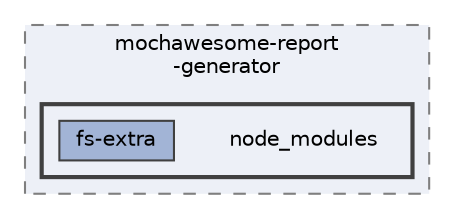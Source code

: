 digraph "C:/Users/arisc/OneDrive/Documents/GitHub/FINAL/EcoEats-Project/node_modules/mochawesome-report-generator/node_modules"
{
 // LATEX_PDF_SIZE
  bgcolor="transparent";
  edge [fontname=Helvetica,fontsize=10,labelfontname=Helvetica,labelfontsize=10];
  node [fontname=Helvetica,fontsize=10,shape=box,height=0.2,width=0.4];
  compound=true
  subgraph clusterdir_0254663efc6ebc8c924b8365b038d961 {
    graph [ bgcolor="#edf0f7", pencolor="grey50", label="mochawesome-report\l-generator", fontname=Helvetica,fontsize=10 style="filled,dashed", URL="dir_0254663efc6ebc8c924b8365b038d961.html",tooltip=""]
  subgraph clusterdir_ec77102838aa3facad03b8b03ea4b15c {
    graph [ bgcolor="#edf0f7", pencolor="grey25", label="", fontname=Helvetica,fontsize=10 style="filled,bold", URL="dir_ec77102838aa3facad03b8b03ea4b15c.html",tooltip=""]
    dir_ec77102838aa3facad03b8b03ea4b15c [shape=plaintext, label="node_modules"];
  dir_07c4a37337551c5c24db3f781db596e6 [label="fs-extra", fillcolor="#a2b4d6", color="grey25", style="filled", URL="dir_07c4a37337551c5c24db3f781db596e6.html",tooltip=""];
  }
  }
}

